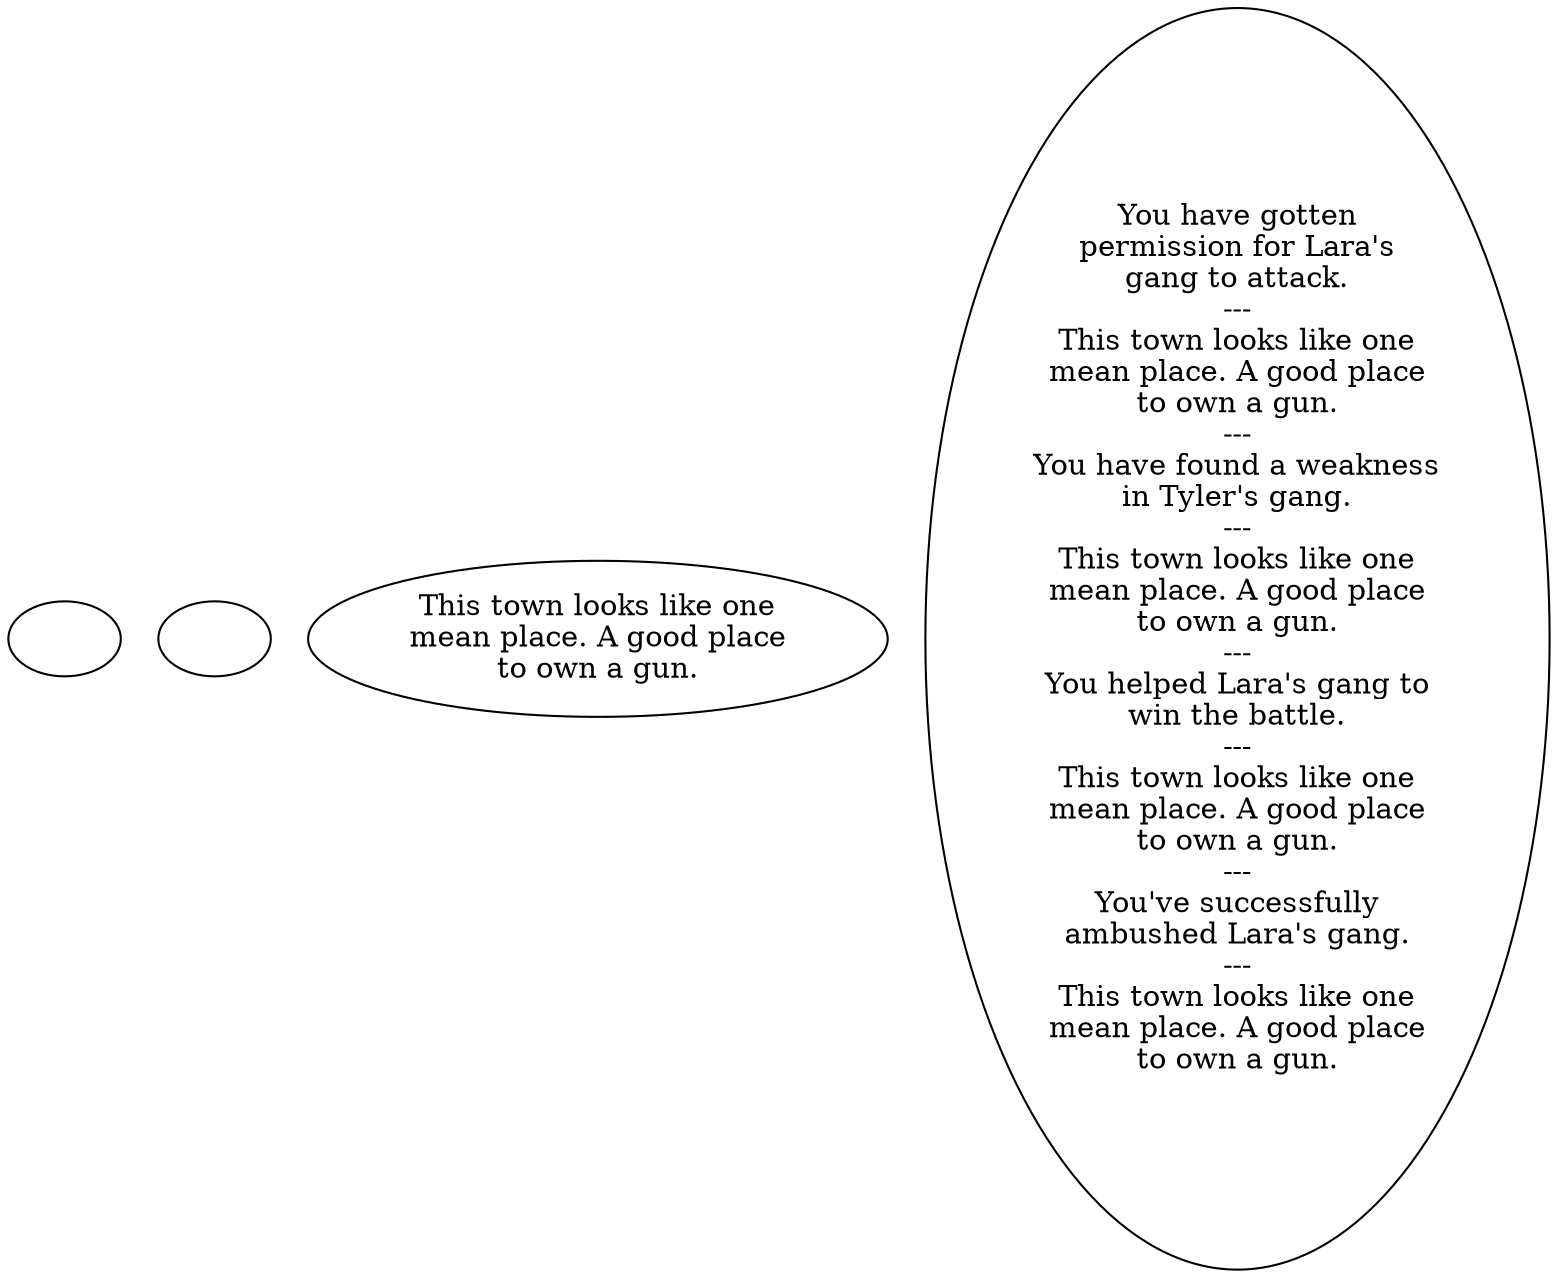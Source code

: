 digraph DenBus1 {
  "checkPartyMembersNearDoor" [style=filled       fillcolor="#FFFFFF"       color="#000000"]
  "checkPartyMembersNearDoor" [label=""]
  "start" [style=filled       fillcolor="#FFFFFF"       color="#000000"]
  "start" [label=""]
  "map_enter_p_proc" [style=filled       fillcolor="#FFFFFF"       color="#000000"]
  "map_enter_p_proc" [label="This town looks like one\nmean place. A good place\nto own a gun."]
  "map_update_p_proc" [style=filled       fillcolor="#FFFFFF"       color="#000000"]
  "map_update_p_proc" [label="You have gotten\npermission for Lara's\ngang to attack.\n---\nThis town looks like one\nmean place. A good place\nto own a gun.\n---\nYou have found a weakness\nin Tyler's gang.\n---\nThis town looks like one\nmean place. A good place\nto own a gun.\n---\nYou helped Lara's gang to\nwin the battle.\n---\nThis town looks like one\nmean place. A good place\nto own a gun.\n---\nYou've successfully\nambushed Lara's gang.\n---\nThis town looks like one\nmean place. A good place\nto own a gun."]
}